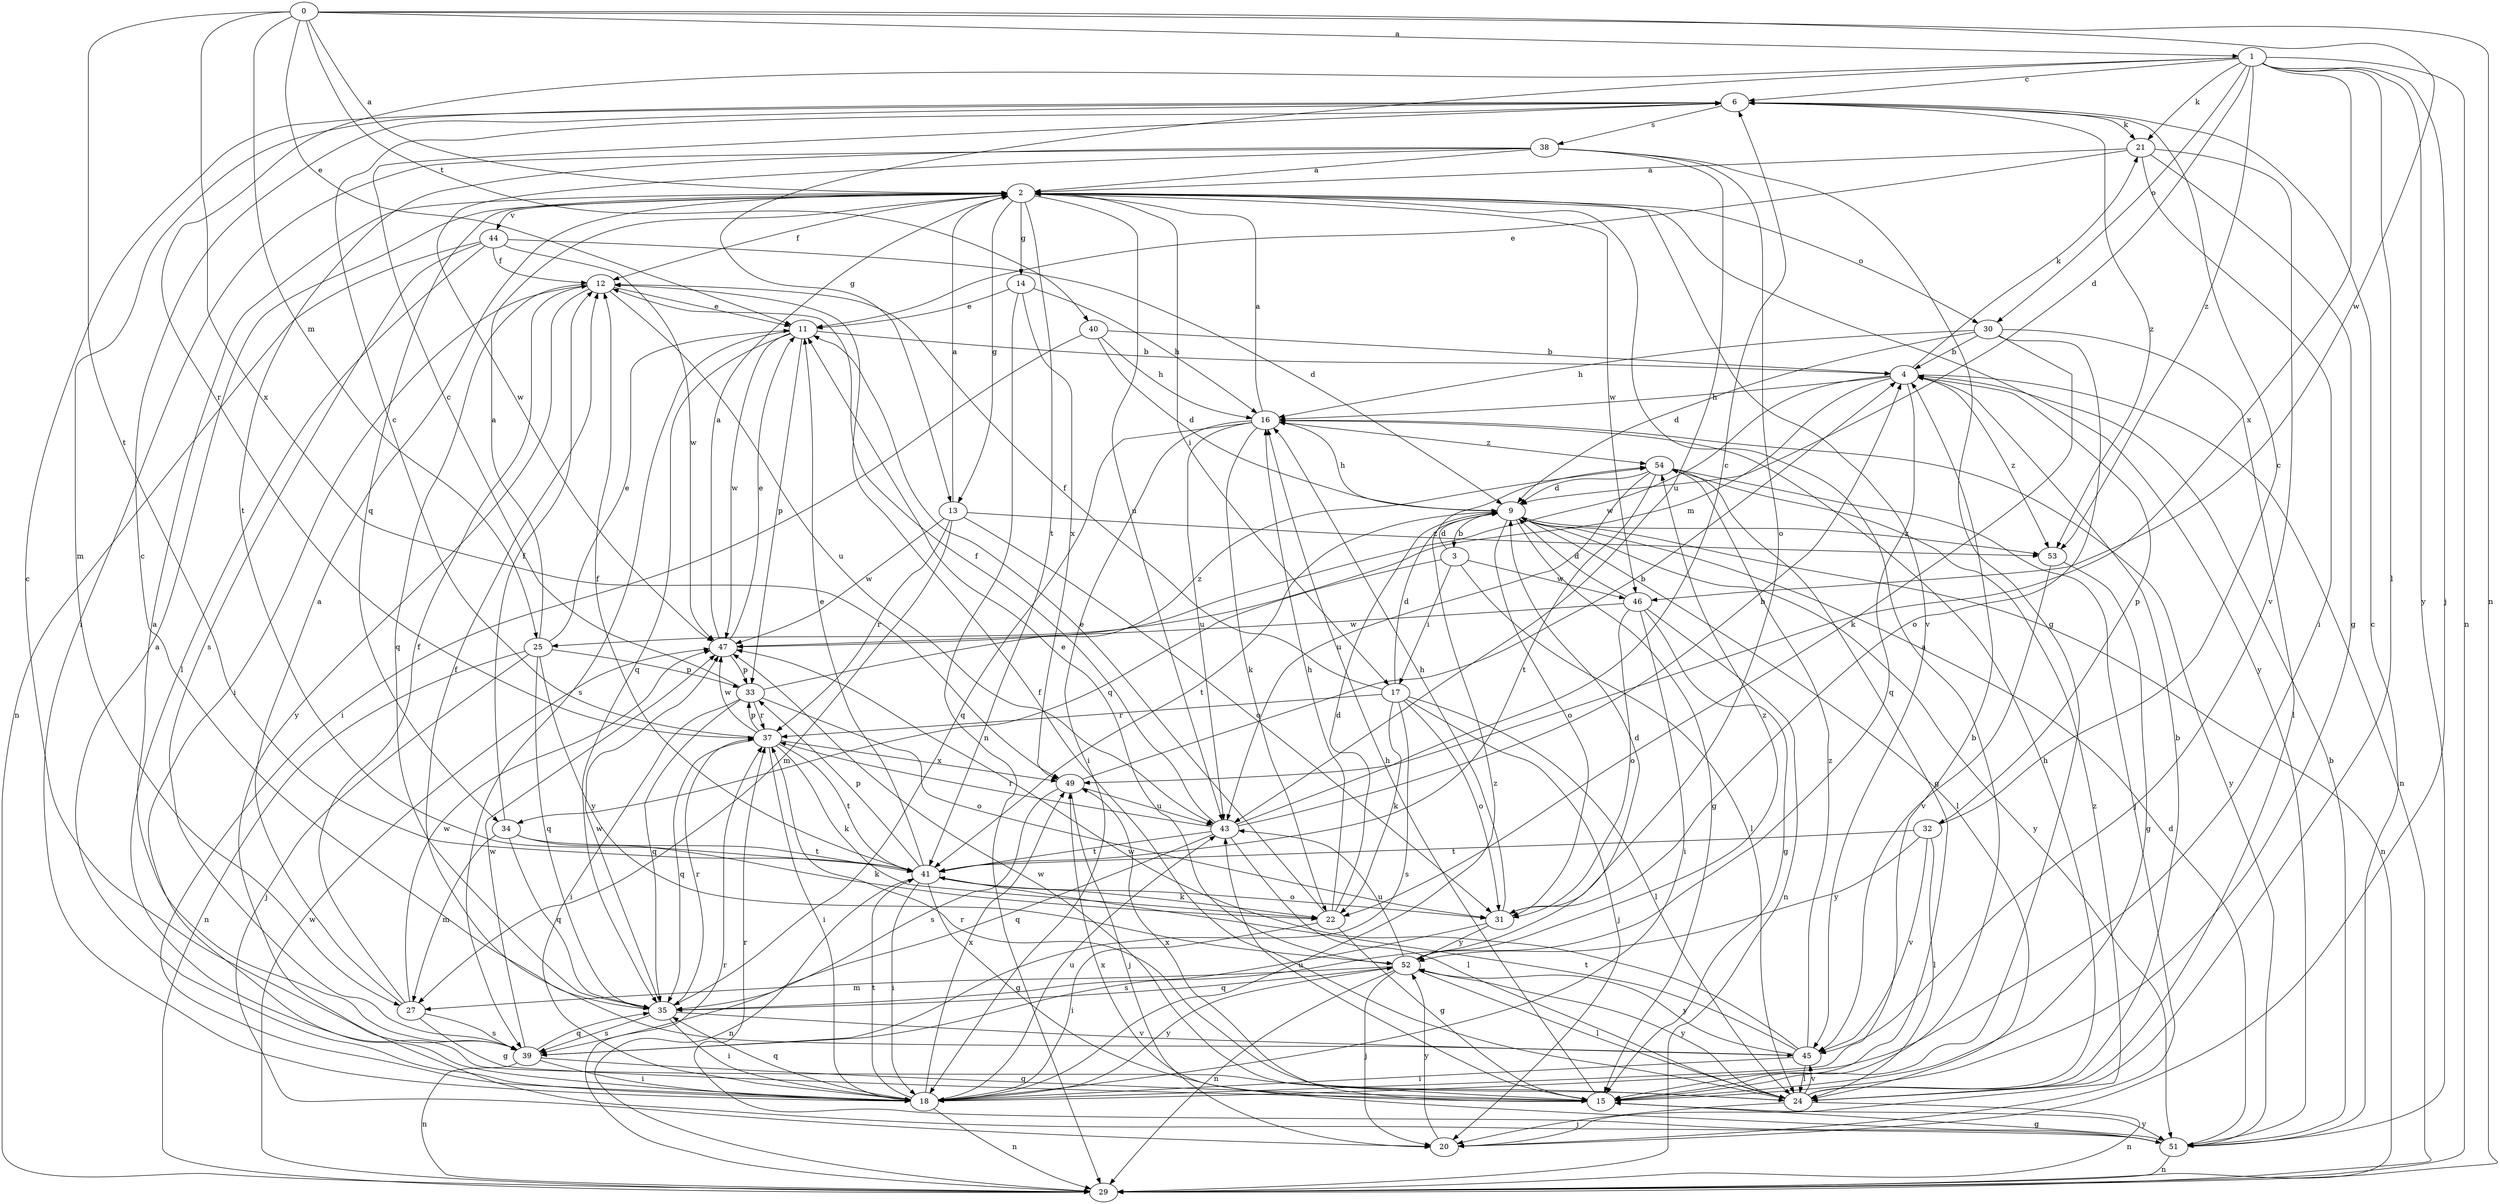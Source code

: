 strict digraph  {
0;
1;
2;
3;
4;
6;
9;
11;
12;
13;
14;
15;
16;
17;
18;
20;
21;
22;
24;
25;
27;
29;
30;
31;
32;
33;
34;
35;
37;
38;
39;
40;
41;
43;
44;
45;
46;
47;
49;
51;
52;
53;
54;
0 -> 1  [label=a];
0 -> 2  [label=a];
0 -> 11  [label=e];
0 -> 25  [label=m];
0 -> 29  [label=n];
0 -> 40  [label=t];
0 -> 41  [label=t];
0 -> 46  [label=w];
0 -> 49  [label=x];
1 -> 6  [label=c];
1 -> 9  [label=d];
1 -> 13  [label=g];
1 -> 20  [label=j];
1 -> 21  [label=k];
1 -> 24  [label=l];
1 -> 29  [label=n];
1 -> 30  [label=o];
1 -> 37  [label=r];
1 -> 49  [label=x];
1 -> 51  [label=y];
1 -> 53  [label=z];
2 -> 12  [label=f];
2 -> 13  [label=g];
2 -> 14  [label=g];
2 -> 17  [label=i];
2 -> 30  [label=o];
2 -> 34  [label=q];
2 -> 41  [label=t];
2 -> 43  [label=u];
2 -> 44  [label=v];
2 -> 45  [label=v];
2 -> 46  [label=w];
2 -> 51  [label=y];
3 -> 9  [label=d];
3 -> 17  [label=i];
3 -> 24  [label=l];
3 -> 34  [label=q];
3 -> 46  [label=w];
4 -> 16  [label=h];
4 -> 21  [label=k];
4 -> 25  [label=m];
4 -> 29  [label=n];
4 -> 32  [label=p];
4 -> 35  [label=q];
4 -> 47  [label=w];
4 -> 53  [label=z];
6 -> 21  [label=k];
6 -> 27  [label=m];
6 -> 38  [label=s];
6 -> 53  [label=z];
9 -> 3  [label=b];
9 -> 15  [label=g];
9 -> 16  [label=h];
9 -> 24  [label=l];
9 -> 29  [label=n];
9 -> 31  [label=o];
9 -> 41  [label=t];
9 -> 51  [label=y];
9 -> 53  [label=z];
11 -> 4  [label=b];
11 -> 33  [label=p];
11 -> 35  [label=q];
11 -> 39  [label=s];
11 -> 47  [label=w];
12 -> 11  [label=e];
12 -> 18  [label=i];
12 -> 35  [label=q];
12 -> 43  [label=u];
12 -> 51  [label=y];
13 -> 2  [label=a];
13 -> 27  [label=m];
13 -> 31  [label=o];
13 -> 37  [label=r];
13 -> 47  [label=w];
13 -> 53  [label=z];
14 -> 11  [label=e];
14 -> 16  [label=h];
14 -> 29  [label=n];
14 -> 49  [label=x];
15 -> 2  [label=a];
15 -> 16  [label=h];
15 -> 43  [label=u];
15 -> 47  [label=w];
15 -> 49  [label=x];
15 -> 51  [label=y];
16 -> 2  [label=a];
16 -> 18  [label=i];
16 -> 22  [label=k];
16 -> 35  [label=q];
16 -> 43  [label=u];
16 -> 51  [label=y];
16 -> 54  [label=z];
17 -> 9  [label=d];
17 -> 12  [label=f];
17 -> 20  [label=j];
17 -> 22  [label=k];
17 -> 24  [label=l];
17 -> 31  [label=o];
17 -> 37  [label=r];
17 -> 39  [label=s];
18 -> 2  [label=a];
18 -> 4  [label=b];
18 -> 29  [label=n];
18 -> 35  [label=q];
18 -> 41  [label=t];
18 -> 43  [label=u];
18 -> 49  [label=x];
18 -> 52  [label=y];
18 -> 54  [label=z];
20 -> 52  [label=y];
20 -> 54  [label=z];
21 -> 2  [label=a];
21 -> 11  [label=e];
21 -> 15  [label=g];
21 -> 18  [label=i];
21 -> 45  [label=v];
22 -> 9  [label=d];
22 -> 11  [label=e];
22 -> 15  [label=g];
22 -> 16  [label=h];
22 -> 18  [label=i];
24 -> 4  [label=b];
24 -> 12  [label=f];
24 -> 16  [label=h];
24 -> 20  [label=j];
24 -> 29  [label=n];
24 -> 37  [label=r];
24 -> 45  [label=v];
24 -> 52  [label=y];
25 -> 2  [label=a];
25 -> 11  [label=e];
25 -> 20  [label=j];
25 -> 29  [label=n];
25 -> 33  [label=p];
25 -> 35  [label=q];
25 -> 52  [label=y];
27 -> 2  [label=a];
27 -> 12  [label=f];
27 -> 15  [label=g];
27 -> 39  [label=s];
27 -> 47  [label=w];
29 -> 37  [label=r];
29 -> 47  [label=w];
30 -> 4  [label=b];
30 -> 9  [label=d];
30 -> 16  [label=h];
30 -> 22  [label=k];
30 -> 24  [label=l];
30 -> 31  [label=o];
31 -> 16  [label=h];
31 -> 39  [label=s];
31 -> 52  [label=y];
32 -> 6  [label=c];
32 -> 24  [label=l];
32 -> 41  [label=t];
32 -> 45  [label=v];
32 -> 52  [label=y];
33 -> 6  [label=c];
33 -> 18  [label=i];
33 -> 31  [label=o];
33 -> 35  [label=q];
33 -> 37  [label=r];
33 -> 54  [label=z];
34 -> 12  [label=f];
34 -> 22  [label=k];
34 -> 27  [label=m];
34 -> 35  [label=q];
34 -> 41  [label=t];
35 -> 6  [label=c];
35 -> 18  [label=i];
35 -> 37  [label=r];
35 -> 39  [label=s];
35 -> 45  [label=v];
35 -> 47  [label=w];
37 -> 6  [label=c];
37 -> 18  [label=i];
37 -> 22  [label=k];
37 -> 33  [label=p];
37 -> 35  [label=q];
37 -> 41  [label=t];
37 -> 47  [label=w];
37 -> 49  [label=x];
38 -> 2  [label=a];
38 -> 15  [label=g];
38 -> 18  [label=i];
38 -> 31  [label=o];
38 -> 41  [label=t];
38 -> 43  [label=u];
38 -> 47  [label=w];
39 -> 2  [label=a];
39 -> 6  [label=c];
39 -> 15  [label=g];
39 -> 18  [label=i];
39 -> 29  [label=n];
39 -> 35  [label=q];
39 -> 47  [label=w];
40 -> 4  [label=b];
40 -> 9  [label=d];
40 -> 16  [label=h];
40 -> 18  [label=i];
41 -> 11  [label=e];
41 -> 12  [label=f];
41 -> 15  [label=g];
41 -> 18  [label=i];
41 -> 22  [label=k];
41 -> 29  [label=n];
41 -> 31  [label=o];
41 -> 33  [label=p];
43 -> 4  [label=b];
43 -> 6  [label=c];
43 -> 12  [label=f];
43 -> 24  [label=l];
43 -> 35  [label=q];
43 -> 37  [label=r];
43 -> 41  [label=t];
44 -> 9  [label=d];
44 -> 12  [label=f];
44 -> 24  [label=l];
44 -> 29  [label=n];
44 -> 39  [label=s];
44 -> 47  [label=w];
45 -> 12  [label=f];
45 -> 18  [label=i];
45 -> 24  [label=l];
45 -> 41  [label=t];
45 -> 47  [label=w];
45 -> 52  [label=y];
45 -> 54  [label=z];
46 -> 9  [label=d];
46 -> 15  [label=g];
46 -> 18  [label=i];
46 -> 29  [label=n];
46 -> 31  [label=o];
46 -> 47  [label=w];
47 -> 2  [label=a];
47 -> 11  [label=e];
47 -> 33  [label=p];
49 -> 4  [label=b];
49 -> 20  [label=j];
49 -> 39  [label=s];
49 -> 43  [label=u];
51 -> 4  [label=b];
51 -> 6  [label=c];
51 -> 9  [label=d];
51 -> 15  [label=g];
51 -> 29  [label=n];
51 -> 37  [label=r];
51 -> 49  [label=x];
52 -> 9  [label=d];
52 -> 11  [label=e];
52 -> 20  [label=j];
52 -> 24  [label=l];
52 -> 27  [label=m];
52 -> 29  [label=n];
52 -> 35  [label=q];
52 -> 43  [label=u];
52 -> 54  [label=z];
53 -> 15  [label=g];
53 -> 45  [label=v];
54 -> 9  [label=d];
54 -> 15  [label=g];
54 -> 20  [label=j];
54 -> 41  [label=t];
54 -> 43  [label=u];
}
